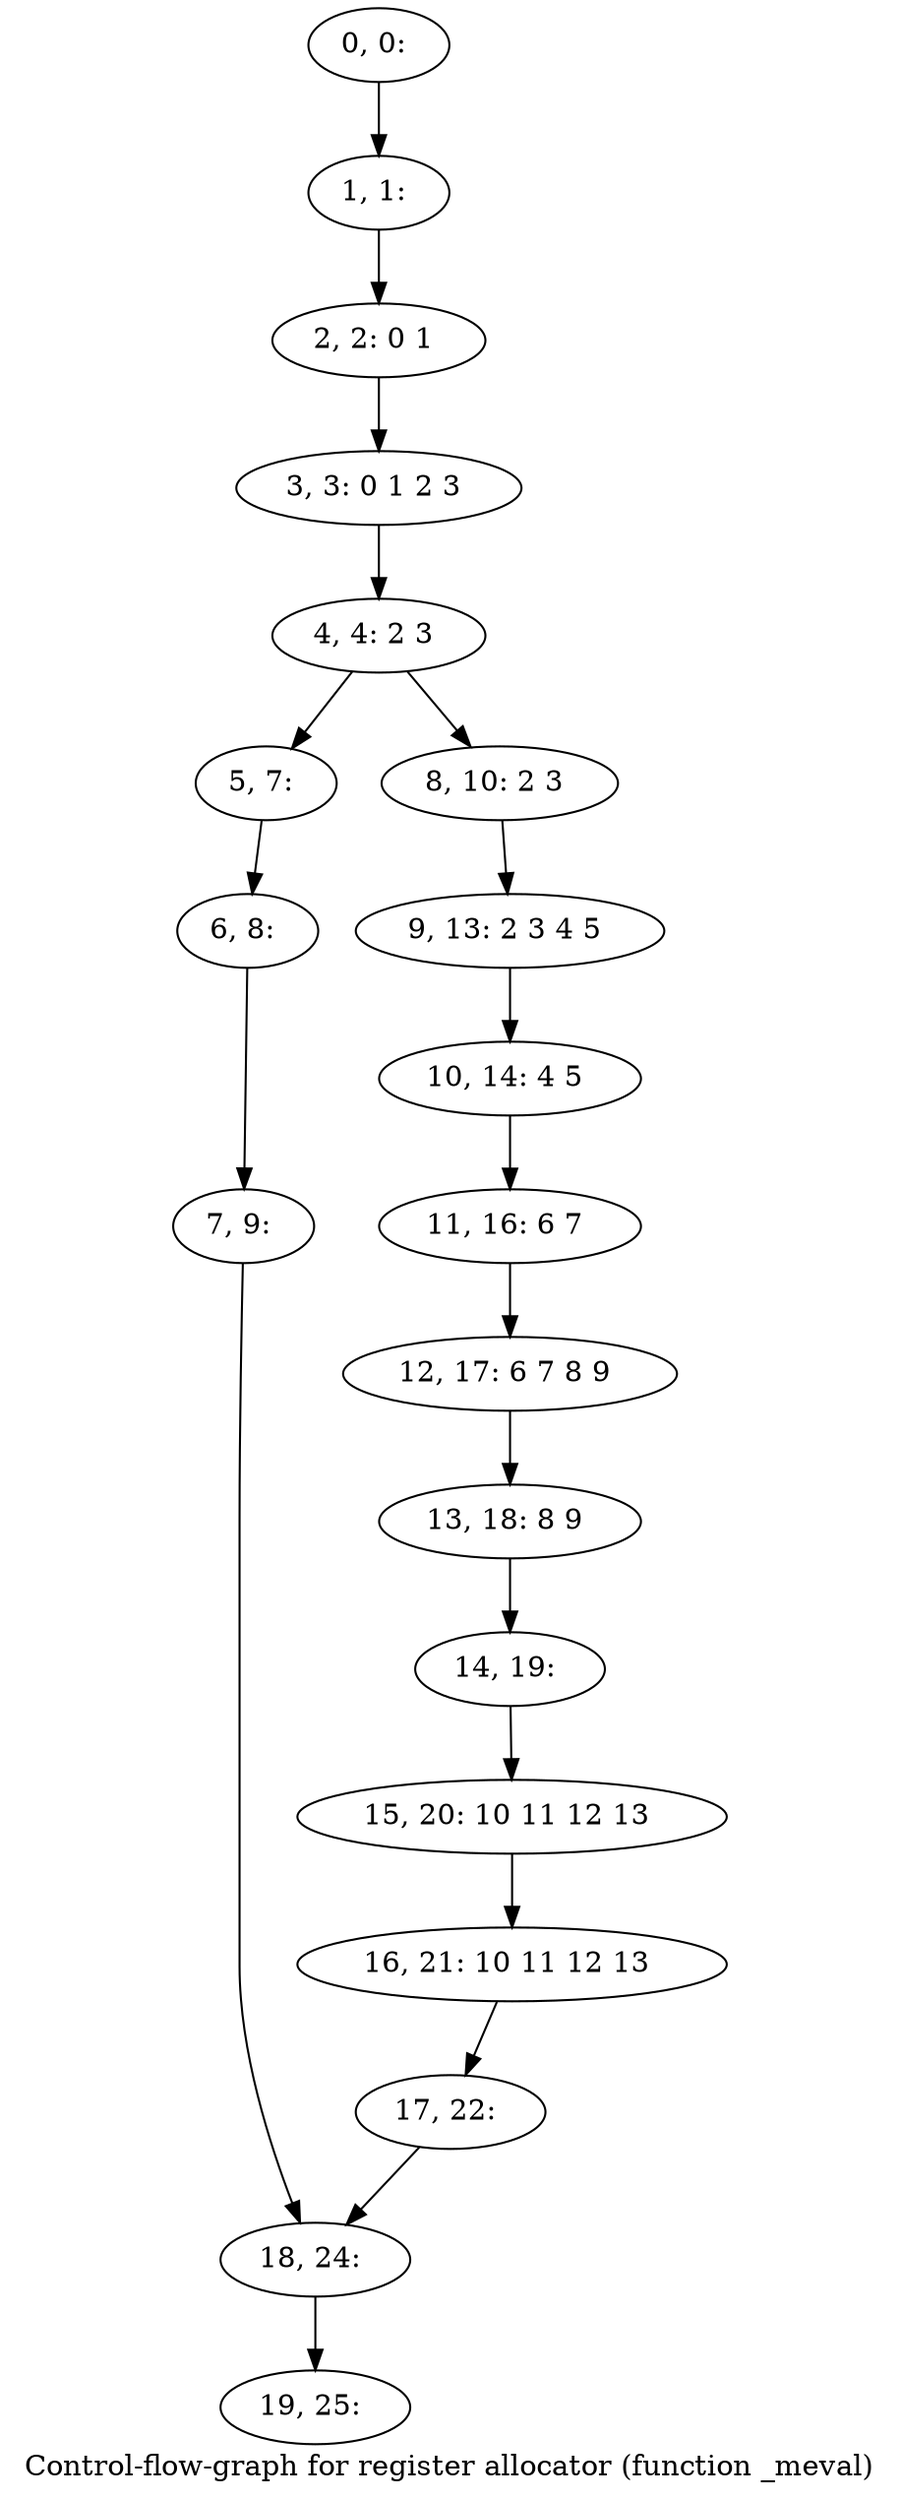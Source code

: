 digraph G {
graph [label="Control-flow-graph for register allocator (function _meval)"]
0[label="0, 0: "];
1[label="1, 1: "];
2[label="2, 2: 0 1 "];
3[label="3, 3: 0 1 2 3 "];
4[label="4, 4: 2 3 "];
5[label="5, 7: "];
6[label="6, 8: "];
7[label="7, 9: "];
8[label="8, 10: 2 3 "];
9[label="9, 13: 2 3 4 5 "];
10[label="10, 14: 4 5 "];
11[label="11, 16: 6 7 "];
12[label="12, 17: 6 7 8 9 "];
13[label="13, 18: 8 9 "];
14[label="14, 19: "];
15[label="15, 20: 10 11 12 13 "];
16[label="16, 21: 10 11 12 13 "];
17[label="17, 22: "];
18[label="18, 24: "];
19[label="19, 25: "];
0->1 ;
1->2 ;
2->3 ;
3->4 ;
4->5 ;
4->8 ;
5->6 ;
6->7 ;
7->18 ;
8->9 ;
9->10 ;
10->11 ;
11->12 ;
12->13 ;
13->14 ;
14->15 ;
15->16 ;
16->17 ;
17->18 ;
18->19 ;
}
